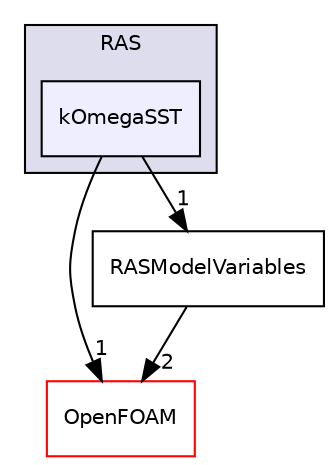 digraph "src/optimisation/adjointOptimisation/adjoint/turbulenceModels/turbulenceModelVariables/RAS/kOmegaSST" {
  bgcolor=transparent;
  compound=true
  node [ fontsize="10", fontname="Helvetica"];
  edge [ labelfontsize="10", labelfontname="Helvetica"];
  subgraph clusterdir_0d3b4d17d2476179137ac5a7e531956f {
    graph [ bgcolor="#ddddee", pencolor="black", label="RAS" fontname="Helvetica", fontsize="10", URL="dir_0d3b4d17d2476179137ac5a7e531956f.html"]
  dir_2a066a26e989b12ee3442e658fb1ee4e [shape=box, label="kOmegaSST", style="filled", fillcolor="#eeeeff", pencolor="black", URL="dir_2a066a26e989b12ee3442e658fb1ee4e.html"];
  }
  dir_c5473ff19b20e6ec4dfe5c310b3778a8 [shape=box label="OpenFOAM" color="red" URL="dir_c5473ff19b20e6ec4dfe5c310b3778a8.html"];
  dir_d55bae0624b7e279cf321094a044bdb3 [shape=box label="RASModelVariables" URL="dir_d55bae0624b7e279cf321094a044bdb3.html"];
  dir_2a066a26e989b12ee3442e658fb1ee4e->dir_c5473ff19b20e6ec4dfe5c310b3778a8 [headlabel="1", labeldistance=1.5 headhref="dir_002937_002151.html"];
  dir_2a066a26e989b12ee3442e658fb1ee4e->dir_d55bae0624b7e279cf321094a044bdb3 [headlabel="1", labeldistance=1.5 headhref="dir_002937_002941.html"];
  dir_d55bae0624b7e279cf321094a044bdb3->dir_c5473ff19b20e6ec4dfe5c310b3778a8 [headlabel="2", labeldistance=1.5 headhref="dir_002941_002151.html"];
}
